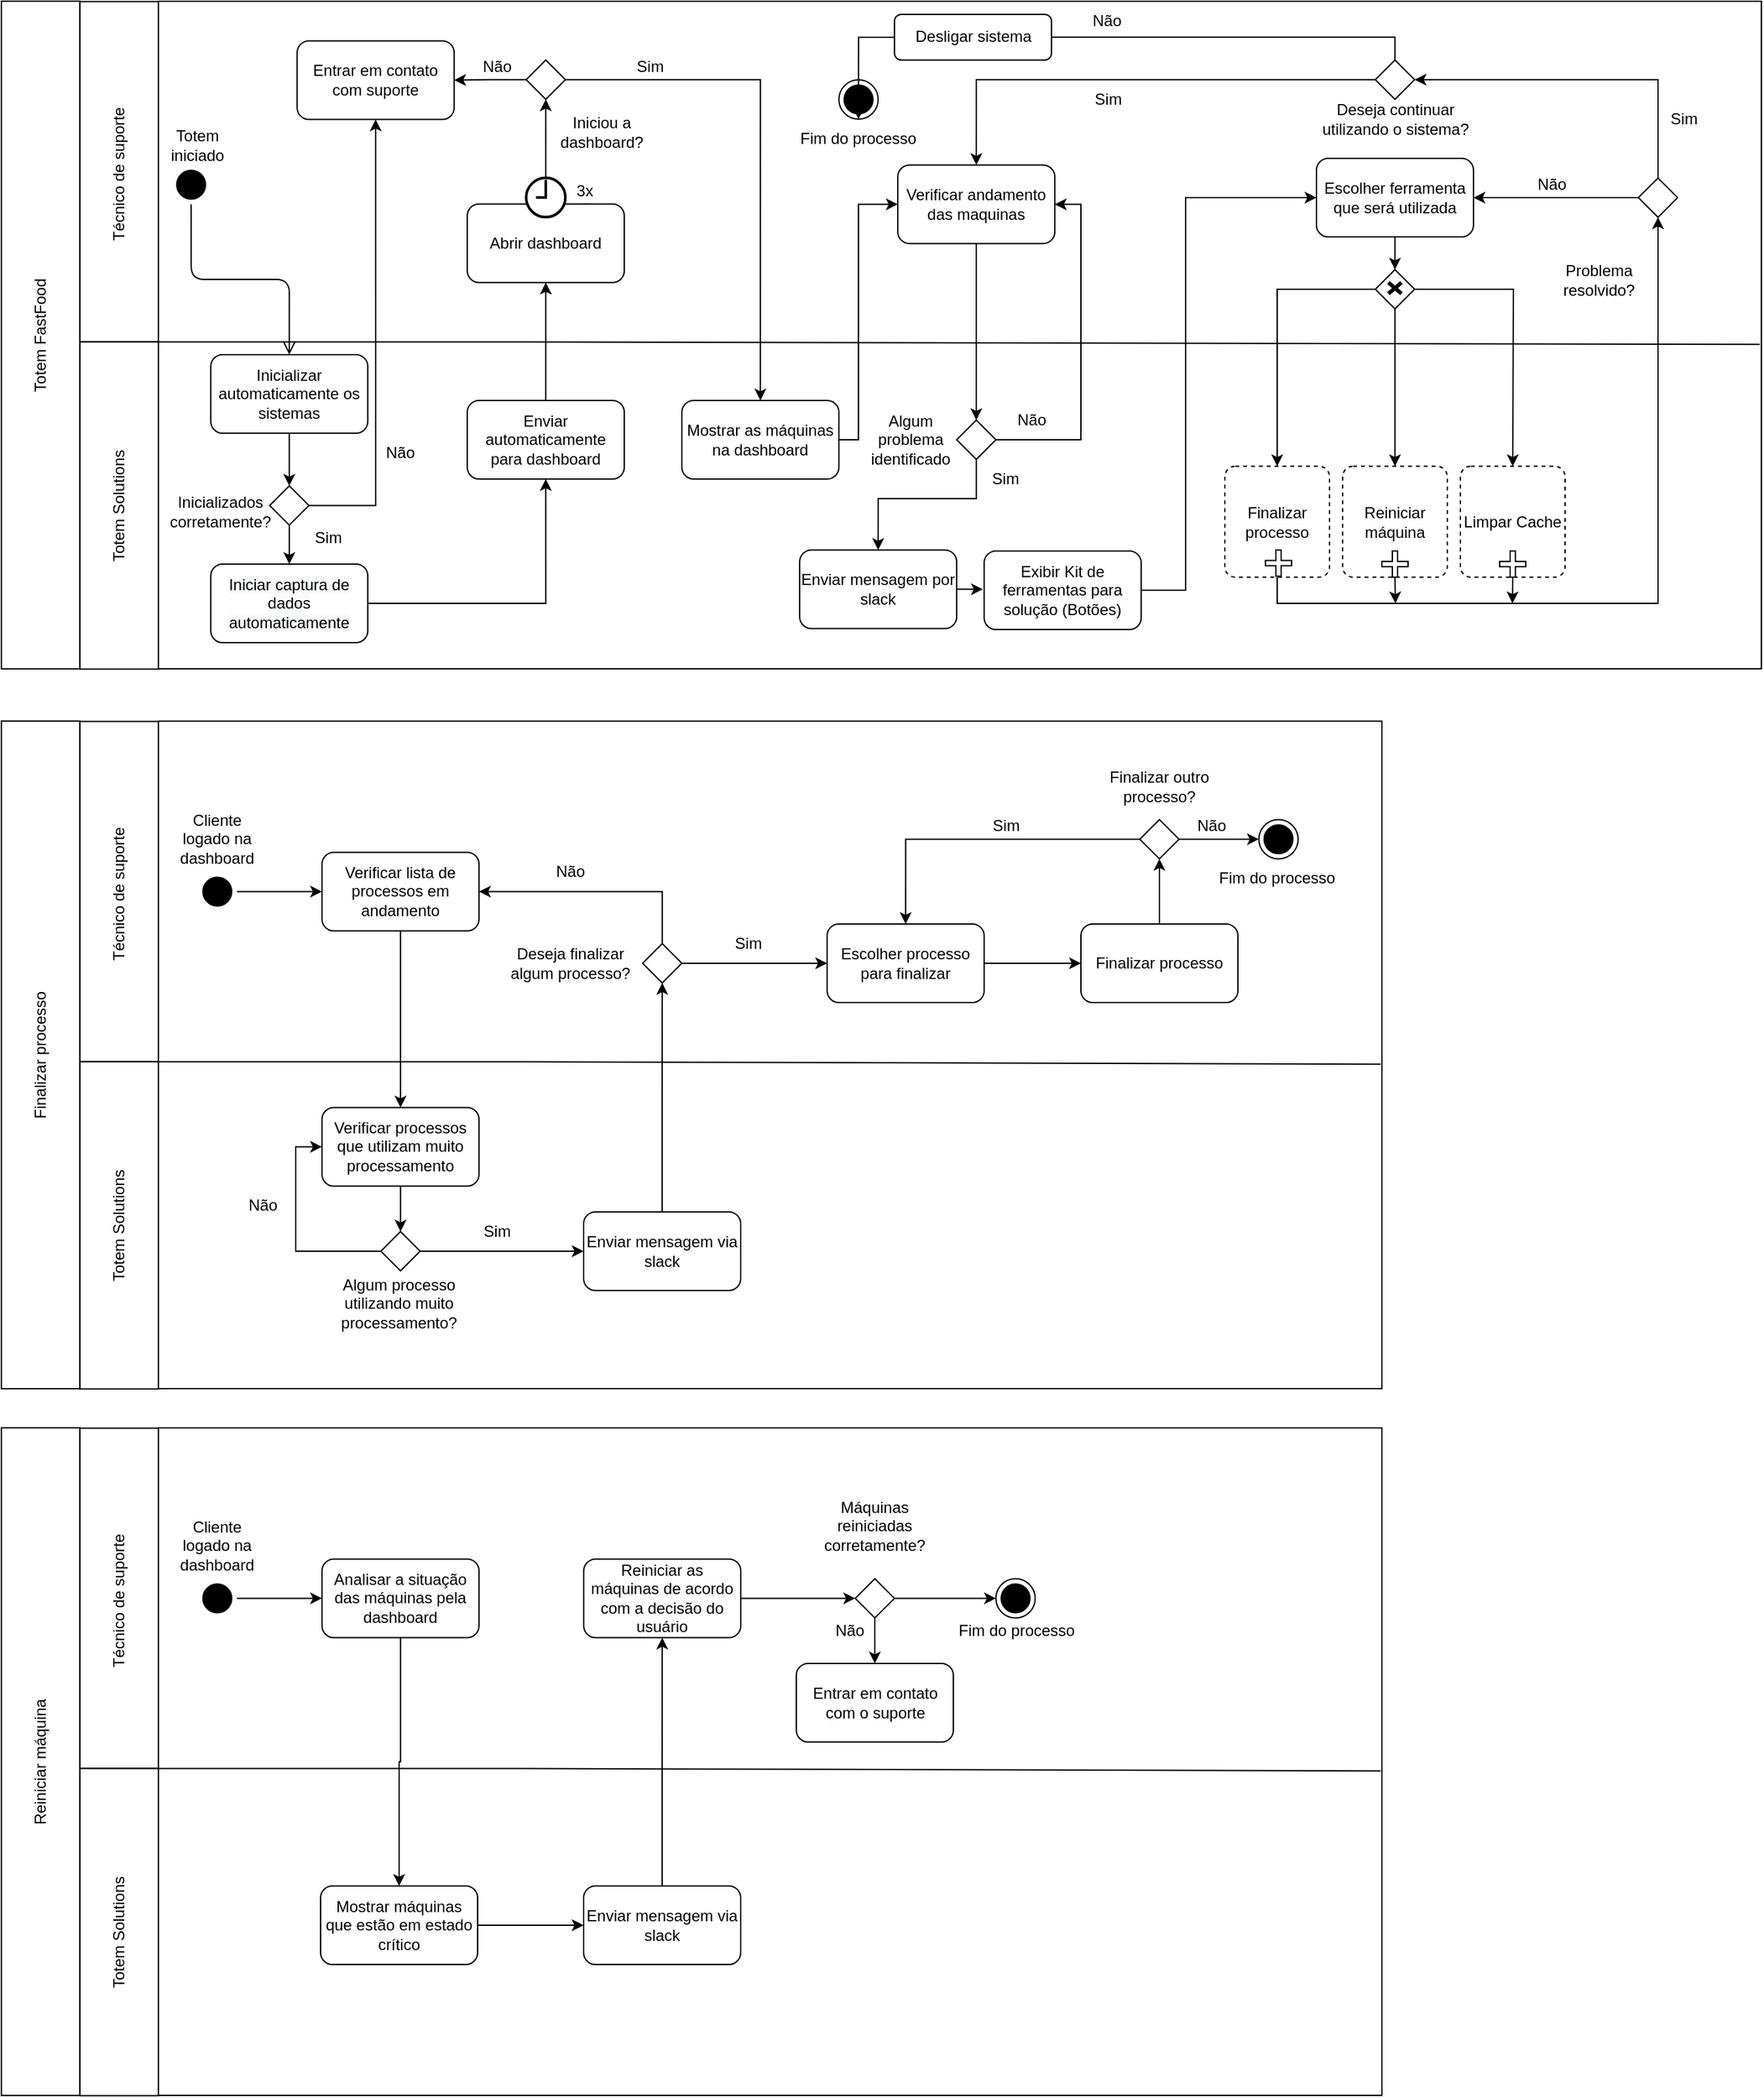 <mxfile version="15.4.1" type="device"><diagram id="uuc64khveuE_hdFwE9vO" name="Page-1"><mxGraphModel dx="1333" dy="870" grid="1" gridSize="10" guides="1" tooltips="1" connect="1" arrows="1" fold="1" page="1" pageScale="1" pageWidth="827" pageHeight="1169" math="0" shadow="0"><root><mxCell id="0"/><mxCell id="1" parent="0"/><mxCell id="BBX8LPi427f3WZxy5C4M-1" value="Totem FastFood" style="rounded=0;whiteSpace=wrap;html=1;rotation=-90;" parent="1" vertex="1"><mxGeometry x="-210" y="555" width="510.16" height="60" as="geometry"/></mxCell><mxCell id="LKRVqriF_gfksiMAgB8M-1" value="Técnico de suporte&amp;nbsp;" style="rounded=0;whiteSpace=wrap;html=1;rotation=-90;" parent="1" vertex="1"><mxGeometry x="-24.93" y="430.23" width="260" height="60" as="geometry"/></mxCell><mxCell id="LKRVqriF_gfksiMAgB8M-2" value="Totem Solutions" style="rounded=0;whiteSpace=wrap;html=1;rotation=-90;" parent="1" vertex="1"><mxGeometry x="-19.93" y="685.23" width="250" height="60" as="geometry"/></mxCell><mxCell id="LKRVqriF_gfksiMAgB8M-3" value="" style="rounded=0;whiteSpace=wrap;html=1;" parent="1" vertex="1"><mxGeometry x="135.07" y="330" width="1224.93" height="510" as="geometry"/></mxCell><mxCell id="LKRVqriF_gfksiMAgB8M-4" value="" style="ellipse;html=1;shape=startState;fillColor=#000000;strokeColor=#000000;" parent="1" vertex="1"><mxGeometry x="145.07" y="455.08" width="30" height="30" as="geometry"/></mxCell><mxCell id="LKRVqriF_gfksiMAgB8M-5" value="" style="edgeStyle=orthogonalEdgeStyle;html=1;verticalAlign=bottom;endArrow=open;endSize=8;strokeColor=#000000;entryX=0.5;entryY=0;entryDx=0;entryDy=0;" parent="1" source="LKRVqriF_gfksiMAgB8M-4" edge="1" target="LKRVqriF_gfksiMAgB8M-46"><mxGeometry relative="1" as="geometry"><mxPoint x="195.07" y="495.23" as="targetPoint"/><mxPoint x="235.07" y="485.23" as="sourcePoint"/></mxGeometry></mxCell><mxCell id="LKRVqriF_gfksiMAgB8M-16" style="edgeStyle=orthogonalEdgeStyle;rounded=0;orthogonalLoop=1;jettySize=auto;html=1;exitX=1;exitY=0.5;exitDx=0;exitDy=0;entryX=0.5;entryY=1;entryDx=0;entryDy=0;" parent="1" edge="1" target="LKRVqriF_gfksiMAgB8M-50" source="LKRVqriF_gfksiMAgB8M-49"><mxGeometry relative="1" as="geometry"><mxPoint x="328.07" y="790.23" as="sourcePoint"/><mxPoint x="418.07" y="685.23" as="targetPoint"/><Array as="points"><mxPoint x="431" y="790"/></Array></mxGeometry></mxCell><mxCell id="LKRVqriF_gfksiMAgB8M-18" style="edgeStyle=orthogonalEdgeStyle;rounded=0;orthogonalLoop=1;jettySize=auto;html=1;exitX=0.5;exitY=0;exitDx=0;exitDy=0;entryX=0.5;entryY=1;entryDx=0;entryDy=0;" parent="1" source="LKRVqriF_gfksiMAgB8M-50" edge="1" target="LKRVqriF_gfksiMAgB8M-51"><mxGeometry relative="1" as="geometry"><mxPoint x="435.07" y="625.23" as="sourcePoint"/><mxPoint x="435.07" y="520.23" as="targetPoint"/><Array as="points"/></mxGeometry></mxCell><mxCell id="LKRVqriF_gfksiMAgB8M-20" style="edgeStyle=orthogonalEdgeStyle;rounded=0;orthogonalLoop=1;jettySize=auto;html=1;exitX=0.5;exitY=0;exitDx=0;exitDy=0;entryX=0.5;entryY=1;entryDx=0;entryDy=0;" parent="1" target="LKRVqriF_gfksiMAgB8M-24" edge="1"><mxGeometry relative="1" as="geometry"><mxPoint x="464" y="484.88" as="sourcePoint"/></mxGeometry></mxCell><mxCell id="LKRVqriF_gfksiMAgB8M-22" style="edgeStyle=orthogonalEdgeStyle;rounded=0;orthogonalLoop=1;jettySize=auto;html=1;exitX=0;exitY=0.5;exitDx=0;exitDy=0;entryX=1;entryY=0.5;entryDx=0;entryDy=0;" parent="1" source="LKRVqriF_gfksiMAgB8M-24" edge="1" target="0PJPCy0wvwCRezoY7lpz-14"><mxGeometry relative="1" as="geometry"><Array as="points"/><mxPoint x="404" y="484.88" as="targetPoint"/></mxGeometry></mxCell><mxCell id="LKRVqriF_gfksiMAgB8M-23" style="edgeStyle=orthogonalEdgeStyle;rounded=0;orthogonalLoop=1;jettySize=auto;html=1;exitX=1;exitY=0.5;exitDx=0;exitDy=0;entryX=0.5;entryY=0;entryDx=0;entryDy=0;" parent="1" source="LKRVqriF_gfksiMAgB8M-24" target="yoNsZlh0g0Et_x1IEF31-1" edge="1"><mxGeometry relative="1" as="geometry"><mxPoint x="560.07" y="395.23" as="targetPoint"/></mxGeometry></mxCell><mxCell id="LKRVqriF_gfksiMAgB8M-24" value="" style="rhombus;whiteSpace=wrap;html=1;" parent="1" vertex="1"><mxGeometry x="416.07" y="374.88" width="30" height="30" as="geometry"/></mxCell><mxCell id="LKRVqriF_gfksiMAgB8M-25" value="Sim" style="text;html=1;strokeColor=none;fillColor=none;align=center;verticalAlign=middle;whiteSpace=wrap;rounded=0;" parent="1" vertex="1"><mxGeometry x="491.07" y="370.03" width="40" height="20" as="geometry"/></mxCell><mxCell id="LKRVqriF_gfksiMAgB8M-26" value="Não" style="text;html=1;strokeColor=none;fillColor=none;align=center;verticalAlign=middle;whiteSpace=wrap;rounded=0;" parent="1" vertex="1"><mxGeometry x="374" y="370.03" width="40" height="20" as="geometry"/></mxCell><mxCell id="LKRVqriF_gfksiMAgB8M-54" style="edgeStyle=orthogonalEdgeStyle;rounded=0;orthogonalLoop=1;jettySize=auto;html=1;exitX=0;exitY=0.5;exitDx=0;exitDy=0;entryX=0;entryY=0.5;entryDx=0;entryDy=0;" parent="1" edge="1"><mxGeometry relative="1" as="geometry"><mxPoint x="605.07" y="755.23" as="sourcePoint"/></mxGeometry></mxCell><mxCell id="LKRVqriF_gfksiMAgB8M-42" value="" style="endArrow=none;html=1;entryX=0.999;entryY=0.514;entryDx=0;entryDy=0;entryPerimeter=0;" parent="1" target="LKRVqriF_gfksiMAgB8M-3" edge="1"><mxGeometry width="50" height="50" relative="1" as="geometry"><mxPoint x="135.07" y="590.23" as="sourcePoint"/><mxPoint x="810.07" y="590.23" as="targetPoint"/><Array as="points"><mxPoint x="405.07" y="590.23"/></Array></mxGeometry></mxCell><mxCell id="LKRVqriF_gfksiMAgB8M-44" value="&lt;font style=&quot;vertical-align: inherit&quot;&gt;&lt;font style=&quot;vertical-align: inherit&quot;&gt;Iniciou a dashboard?&lt;/font&gt;&lt;/font&gt;" style="text;html=1;strokeColor=none;fillColor=none;align=center;verticalAlign=middle;whiteSpace=wrap;rounded=0;" parent="1" vertex="1"><mxGeometry x="434" y="420.23" width="80" height="20" as="geometry"/></mxCell><mxCell id="LKRVqriF_gfksiMAgB8M-45" value="Totem iniciado" style="text;html=1;strokeColor=none;fillColor=none;align=center;verticalAlign=middle;whiteSpace=wrap;rounded=0;" parent="1" vertex="1"><mxGeometry x="135.07" y="430.23" width="60" height="20" as="geometry"/></mxCell><mxCell id="0PJPCy0wvwCRezoY7lpz-19" style="edgeStyle=orthogonalEdgeStyle;rounded=0;orthogonalLoop=1;jettySize=auto;html=1;entryX=0.5;entryY=0;entryDx=0;entryDy=0;" edge="1" parent="1" source="LKRVqriF_gfksiMAgB8M-46" target="0PJPCy0wvwCRezoY7lpz-7"><mxGeometry relative="1" as="geometry"/></mxCell><mxCell id="LKRVqriF_gfksiMAgB8M-46" value="&lt;span&gt;Inicializar automaticamente os sistemas&lt;/span&gt;" style="rounded=1;whiteSpace=wrap;html=1;" parent="1" vertex="1"><mxGeometry x="175.07" y="600" width="120" height="60" as="geometry"/></mxCell><mxCell id="LKRVqriF_gfksiMAgB8M-49" value="&lt;span style=&quot;color: rgb(0, 0, 0); font-family: helvetica; font-size: 12px; font-style: normal; font-weight: 400; letter-spacing: normal; text-align: center; text-indent: 0px; text-transform: none; word-spacing: 0px; background-color: rgb(248, 249, 250); display: inline; float: none;&quot;&gt;Iniciar captura de dados automaticamente&lt;/span&gt;" style="rounded=1;whiteSpace=wrap;html=1;" parent="1" vertex="1"><mxGeometry x="175.07" y="760" width="120" height="60" as="geometry"/></mxCell><mxCell id="LKRVqriF_gfksiMAgB8M-50" value="&lt;span&gt;Enviar automaticamente para dashboard&lt;/span&gt;" style="rounded=1;whiteSpace=wrap;html=1;" parent="1" vertex="1"><mxGeometry x="371.07" y="635" width="120" height="60" as="geometry"/></mxCell><mxCell id="LKRVqriF_gfksiMAgB8M-51" value="&lt;span&gt;Abrir dashboard&lt;/span&gt;" style="rounded=1;whiteSpace=wrap;html=1;" parent="1" vertex="1"><mxGeometry x="371.07" y="484.88" width="120" height="60" as="geometry"/></mxCell><mxCell id="yoNsZlh0g0Et_x1IEF31-33" style="edgeStyle=orthogonalEdgeStyle;rounded=0;orthogonalLoop=1;jettySize=auto;html=1;entryX=0;entryY=0.5;entryDx=0;entryDy=0;" parent="1" source="yoNsZlh0g0Et_x1IEF31-1" target="yoNsZlh0g0Et_x1IEF31-31" edge="1"><mxGeometry relative="1" as="geometry"><Array as="points"><mxPoint x="670" y="665"/><mxPoint x="670" y="485"/></Array></mxGeometry></mxCell><mxCell id="yoNsZlh0g0Et_x1IEF31-1" value="Mostrar as máquinas na dashboard" style="rounded=1;whiteSpace=wrap;html=1;" parent="1" vertex="1"><mxGeometry x="535.07" y="635" width="120" height="60" as="geometry"/></mxCell><mxCell id="0PJPCy0wvwCRezoY7lpz-30" style="edgeStyle=orthogonalEdgeStyle;rounded=0;orthogonalLoop=1;jettySize=auto;html=1;entryX=0.5;entryY=0;entryDx=0;entryDy=0;" edge="1" parent="1" source="yoNsZlh0g0Et_x1IEF31-31" target="0PJPCy0wvwCRezoY7lpz-27"><mxGeometry relative="1" as="geometry"/></mxCell><mxCell id="yoNsZlh0g0Et_x1IEF31-31" value="&lt;span&gt;Verificar andamento das maquinas&lt;/span&gt;" style="rounded=1;whiteSpace=wrap;html=1;" parent="1" vertex="1"><mxGeometry x="700.07" y="455.08" width="120" height="60" as="geometry"/></mxCell><mxCell id="0PJPCy0wvwCRezoY7lpz-50" style="edgeStyle=orthogonalEdgeStyle;rounded=0;orthogonalLoop=1;jettySize=auto;html=1;strokeColor=#000000;" edge="1" parent="1" source="yoNsZlh0g0Et_x1IEF31-36" target="0PJPCy0wvwCRezoY7lpz-49"><mxGeometry relative="1" as="geometry"/></mxCell><mxCell id="yoNsZlh0g0Et_x1IEF31-36" value="Enviar mensagem por slack" style="rounded=1;whiteSpace=wrap;html=1;" parent="1" vertex="1"><mxGeometry x="625.07" y="749.23" width="120" height="60" as="geometry"/></mxCell><mxCell id="yoNsZlh0g0Et_x1IEF31-43" style="edgeStyle=orthogonalEdgeStyle;rounded=0;orthogonalLoop=1;jettySize=auto;html=1;exitX=0.5;exitY=1;exitDx=0;exitDy=0;entryX=0.5;entryY=0;entryDx=0;entryDy=0;" parent="1" source="yoNsZlh0g0Et_x1IEF31-39" target="yoNsZlh0g0Et_x1IEF31-42" edge="1"><mxGeometry relative="1" as="geometry"/></mxCell><mxCell id="yoNsZlh0g0Et_x1IEF31-39" value="Escolher ferramenta que será utilizada" style="rounded=1;whiteSpace=wrap;html=1;" parent="1" vertex="1"><mxGeometry x="1020" y="450.03" width="120" height="60" as="geometry"/></mxCell><mxCell id="yoNsZlh0g0Et_x1IEF31-46" style="edgeStyle=orthogonalEdgeStyle;rounded=0;orthogonalLoop=1;jettySize=auto;html=1;exitX=0;exitY=0.5;exitDx=0;exitDy=0;entryX=0.5;entryY=0;entryDx=0;entryDy=0;" parent="1" source="yoNsZlh0g0Et_x1IEF31-42" edge="1"><mxGeometry relative="1" as="geometry"><mxPoint x="990" y="685.23" as="targetPoint"/><Array as="points"><mxPoint x="990" y="550"/></Array></mxGeometry></mxCell><mxCell id="yoNsZlh0g0Et_x1IEF31-50" style="edgeStyle=orthogonalEdgeStyle;rounded=0;orthogonalLoop=1;jettySize=auto;html=1;exitX=1;exitY=0.5;exitDx=0;exitDy=0;entryX=0.5;entryY=0;entryDx=0;entryDy=0;" parent="1" source="yoNsZlh0g0Et_x1IEF31-42" edge="1"><mxGeometry relative="1" as="geometry"><mxPoint x="1170" y="685.23" as="targetPoint"/></mxGeometry></mxCell><mxCell id="yoNsZlh0g0Et_x1IEF31-42" value="" style="rhombus;whiteSpace=wrap;html=1;" parent="1" vertex="1"><mxGeometry x="1065" y="535" width="30" height="30" as="geometry"/></mxCell><mxCell id="yoNsZlh0g0Et_x1IEF31-48" style="edgeStyle=orthogonalEdgeStyle;rounded=0;orthogonalLoop=1;jettySize=auto;html=1;entryX=0.5;entryY=0;entryDx=0;entryDy=0;exitX=0.5;exitY=1;exitDx=0;exitDy=0;" parent="1" source="yoNsZlh0g0Et_x1IEF31-42" edge="1"><mxGeometry relative="1" as="geometry"><mxPoint x="1080" y="570" as="sourcePoint"/><mxPoint x="1080" y="685.23" as="targetPoint"/></mxGeometry></mxCell><mxCell id="yoNsZlh0g0Et_x1IEF31-41" value="" style="shape=umlDestroy;whiteSpace=wrap;html=1;strokeWidth=3;" parent="1" vertex="1"><mxGeometry x="1075" y="544.88" width="10" height="8.5" as="geometry"/></mxCell><mxCell id="yoNsZlh0g0Et_x1IEF31-62" style="edgeStyle=orthogonalEdgeStyle;rounded=0;orthogonalLoop=1;jettySize=auto;html=1;exitX=0.5;exitY=1;exitDx=0;exitDy=0;" parent="1" source="yoNsZlh0g0Et_x1IEF31-51" target="yoNsZlh0g0Et_x1IEF31-61" edge="1"><mxGeometry relative="1" as="geometry"/></mxCell><mxCell id="yoNsZlh0g0Et_x1IEF31-51" value="Finalizar processo" style="rounded=1;arcSize=10;whiteSpace=wrap;html=1;align=center;dashed=1;" parent="1" vertex="1"><mxGeometry x="950" y="685.23" width="80" height="84.77" as="geometry"/></mxCell><mxCell id="yoNsZlh0g0Et_x1IEF31-63" style="edgeStyle=orthogonalEdgeStyle;rounded=0;orthogonalLoop=1;jettySize=auto;html=1;exitX=0.5;exitY=1;exitDx=0;exitDy=0;" parent="1" source="yoNsZlh0g0Et_x1IEF31-52" edge="1"><mxGeometry relative="1" as="geometry"><mxPoint x="1080.353" y="790.0" as="targetPoint"/></mxGeometry></mxCell><mxCell id="yoNsZlh0g0Et_x1IEF31-52" value="Reiniciar máquina" style="rounded=1;arcSize=10;whiteSpace=wrap;html=1;align=center;dashed=1;" parent="1" vertex="1"><mxGeometry x="1040" y="685.23" width="80" height="84.77" as="geometry"/></mxCell><mxCell id="yoNsZlh0g0Et_x1IEF31-53" value="Limpar Cache" style="rounded=1;arcSize=10;whiteSpace=wrap;html=1;align=center;dashed=1;" parent="1" vertex="1"><mxGeometry x="1130" y="685.23" width="80" height="84.77" as="geometry"/></mxCell><mxCell id="yoNsZlh0g0Et_x1IEF31-54" value="" style="shape=cross;whiteSpace=wrap;html=1;" parent="1" vertex="1"><mxGeometry x="981" y="749.23" width="20" height="20" as="geometry"/></mxCell><mxCell id="yoNsZlh0g0Et_x1IEF31-58" value="" style="shape=cross;whiteSpace=wrap;html=1;" parent="1" vertex="1"><mxGeometry x="1070" y="750" width="20" height="20" as="geometry"/></mxCell><mxCell id="yoNsZlh0g0Et_x1IEF31-64" style="edgeStyle=orthogonalEdgeStyle;rounded=0;orthogonalLoop=1;jettySize=auto;html=1;exitX=0.5;exitY=1;exitDx=0;exitDy=0;exitPerimeter=0;" parent="1" source="yoNsZlh0g0Et_x1IEF31-59" edge="1"><mxGeometry relative="1" as="geometry"><mxPoint x="1169.765" y="790.0" as="targetPoint"/></mxGeometry></mxCell><mxCell id="yoNsZlh0g0Et_x1IEF31-59" value="" style="shape=cross;whiteSpace=wrap;html=1;" parent="1" vertex="1"><mxGeometry x="1160" y="750" width="20" height="20" as="geometry"/></mxCell><mxCell id="yoNsZlh0g0Et_x1IEF31-66" style="edgeStyle=orthogonalEdgeStyle;rounded=0;orthogonalLoop=1;jettySize=auto;html=1;exitX=0;exitY=0.5;exitDx=0;exitDy=0;" parent="1" source="yoNsZlh0g0Et_x1IEF31-61" target="yoNsZlh0g0Et_x1IEF31-39" edge="1"><mxGeometry relative="1" as="geometry"/></mxCell><mxCell id="0PJPCy0wvwCRezoY7lpz-38" style="edgeStyle=orthogonalEdgeStyle;rounded=0;orthogonalLoop=1;jettySize=auto;html=1;entryX=1;entryY=0.5;entryDx=0;entryDy=0;" edge="1" parent="1" source="yoNsZlh0g0Et_x1IEF31-61" target="0PJPCy0wvwCRezoY7lpz-37"><mxGeometry relative="1" as="geometry"><Array as="points"><mxPoint x="1281" y="390"/></Array></mxGeometry></mxCell><mxCell id="yoNsZlh0g0Et_x1IEF31-61" value="" style="rhombus;whiteSpace=wrap;html=1;" parent="1" vertex="1"><mxGeometry x="1266" y="465.03" width="30" height="30" as="geometry"/></mxCell><mxCell id="yoNsZlh0g0Et_x1IEF31-67" value="Problema resolvido?" style="text;html=1;strokeColor=none;fillColor=none;align=center;verticalAlign=middle;whiteSpace=wrap;rounded=0;" parent="1" vertex="1"><mxGeometry x="1191" y="533.38" width="89.93" height="20" as="geometry"/></mxCell><mxCell id="yoNsZlh0g0Et_x1IEF31-68" value="Não" style="text;html=1;strokeColor=none;fillColor=none;align=center;verticalAlign=middle;whiteSpace=wrap;rounded=0;" parent="1" vertex="1"><mxGeometry x="1180" y="460.08" width="40" height="20" as="geometry"/></mxCell><mxCell id="yoNsZlh0g0Et_x1IEF31-69" value="Sim" style="text;html=1;strokeColor=none;fillColor=none;align=center;verticalAlign=middle;whiteSpace=wrap;rounded=0;" parent="1" vertex="1"><mxGeometry x="1281" y="410.23" width="40" height="20" as="geometry"/></mxCell><mxCell id="0PJPCy0wvwCRezoY7lpz-8" style="edgeStyle=orthogonalEdgeStyle;rounded=0;orthogonalLoop=1;jettySize=auto;html=1;entryX=0.5;entryY=0;entryDx=0;entryDy=0;" edge="1" parent="1" source="0PJPCy0wvwCRezoY7lpz-7" target="LKRVqriF_gfksiMAgB8M-49"><mxGeometry relative="1" as="geometry"/></mxCell><mxCell id="0PJPCy0wvwCRezoY7lpz-16" style="edgeStyle=orthogonalEdgeStyle;rounded=0;orthogonalLoop=1;jettySize=auto;html=1;entryX=0.5;entryY=1;entryDx=0;entryDy=0;" edge="1" parent="1" source="0PJPCy0wvwCRezoY7lpz-7" target="0PJPCy0wvwCRezoY7lpz-14"><mxGeometry relative="1" as="geometry"><Array as="points"><mxPoint x="301" y="715"/></Array></mxGeometry></mxCell><mxCell id="0PJPCy0wvwCRezoY7lpz-7" value="" style="rhombus;whiteSpace=wrap;html=1;" vertex="1" parent="1"><mxGeometry x="220.07" y="700.23" width="30" height="30" as="geometry"/></mxCell><mxCell id="0PJPCy0wvwCRezoY7lpz-11" value="Inicializados corretamente?" style="text;html=1;strokeColor=none;fillColor=none;align=center;verticalAlign=middle;whiteSpace=wrap;rounded=0;" vertex="1" parent="1"><mxGeometry x="145.07" y="700.23" width="74.93" height="39.77" as="geometry"/></mxCell><mxCell id="0PJPCy0wvwCRezoY7lpz-12" value="Sim" style="text;html=1;strokeColor=none;fillColor=none;align=center;verticalAlign=middle;whiteSpace=wrap;rounded=0;" vertex="1" parent="1"><mxGeometry x="230.07" y="720" width="69.93" height="40" as="geometry"/></mxCell><mxCell id="0PJPCy0wvwCRezoY7lpz-14" value="Entrar em contato com suporte" style="rounded=1;whiteSpace=wrap;html=1;" vertex="1" parent="1"><mxGeometry x="241.07" y="360.23" width="120" height="60" as="geometry"/></mxCell><mxCell id="0PJPCy0wvwCRezoY7lpz-20" value="Não" style="text;html=1;strokeColor=none;fillColor=none;align=center;verticalAlign=middle;whiteSpace=wrap;rounded=0;" vertex="1" parent="1"><mxGeometry x="285.11" y="655" width="69.93" height="40" as="geometry"/></mxCell><mxCell id="0PJPCy0wvwCRezoY7lpz-24" value="" style="html=1;verticalLabelPosition=bottom;align=center;labelBackgroundColor=#ffffff;verticalAlign=top;strokeWidth=2;strokeColor=#000000;shadow=0;dashed=0;shape=mxgraph.ios7.icons.clock;" vertex="1" parent="1"><mxGeometry x="416.07" y="464.88" width="30" height="30" as="geometry"/></mxCell><mxCell id="0PJPCy0wvwCRezoY7lpz-28" style="edgeStyle=orthogonalEdgeStyle;rounded=0;orthogonalLoop=1;jettySize=auto;html=1;entryX=0.5;entryY=0;entryDx=0;entryDy=0;" edge="1" parent="1" source="0PJPCy0wvwCRezoY7lpz-27" target="yoNsZlh0g0Et_x1IEF31-36"><mxGeometry relative="1" as="geometry"><Array as="points"><mxPoint x="760" y="710"/><mxPoint x="685" y="710"/></Array></mxGeometry></mxCell><mxCell id="0PJPCy0wvwCRezoY7lpz-35" style="edgeStyle=orthogonalEdgeStyle;rounded=0;orthogonalLoop=1;jettySize=auto;html=1;entryX=1;entryY=0.5;entryDx=0;entryDy=0;" edge="1" parent="1" source="0PJPCy0wvwCRezoY7lpz-27" target="yoNsZlh0g0Et_x1IEF31-31"><mxGeometry relative="1" as="geometry"><Array as="points"><mxPoint x="840" y="665"/><mxPoint x="840" y="485"/></Array></mxGeometry></mxCell><mxCell id="0PJPCy0wvwCRezoY7lpz-27" value="" style="rhombus;whiteSpace=wrap;html=1;" vertex="1" parent="1"><mxGeometry x="745.07" y="650" width="30" height="30" as="geometry"/></mxCell><mxCell id="0PJPCy0wvwCRezoY7lpz-31" value="Algum problema identificado" style="text;html=1;strokeColor=none;fillColor=none;align=center;verticalAlign=middle;whiteSpace=wrap;rounded=0;" vertex="1" parent="1"><mxGeometry x="670" y="650" width="80" height="30" as="geometry"/></mxCell><mxCell id="0PJPCy0wvwCRezoY7lpz-32" value="Sim" style="text;html=1;strokeColor=none;fillColor=none;align=center;verticalAlign=middle;whiteSpace=wrap;rounded=0;" vertex="1" parent="1"><mxGeometry x="735" y="680" width="95" height="30" as="geometry"/></mxCell><mxCell id="0PJPCy0wvwCRezoY7lpz-33" value="Não" style="text;html=1;strokeColor=none;fillColor=none;align=center;verticalAlign=middle;whiteSpace=wrap;rounded=0;" vertex="1" parent="1"><mxGeometry x="760" y="635" width="85.07" height="30" as="geometry"/></mxCell><mxCell id="0PJPCy0wvwCRezoY7lpz-40" style="edgeStyle=orthogonalEdgeStyle;rounded=0;orthogonalLoop=1;jettySize=auto;html=1;entryX=0.5;entryY=0;entryDx=0;entryDy=0;" edge="1" parent="1" source="0PJPCy0wvwCRezoY7lpz-37" target="yoNsZlh0g0Et_x1IEF31-31"><mxGeometry relative="1" as="geometry"/></mxCell><mxCell id="0PJPCy0wvwCRezoY7lpz-44" style="edgeStyle=orthogonalEdgeStyle;rounded=0;orthogonalLoop=1;jettySize=auto;html=1;entryX=0.5;entryY=1;entryDx=0;entryDy=0;startArrow=none;" edge="1" parent="1" source="0PJPCy0wvwCRezoY7lpz-47" target="0PJPCy0wvwCRezoY7lpz-43"><mxGeometry relative="1" as="geometry"><Array as="points"><mxPoint x="670" y="358"/></Array></mxGeometry></mxCell><mxCell id="0PJPCy0wvwCRezoY7lpz-37" value="" style="rhombus;whiteSpace=wrap;html=1;" vertex="1" parent="1"><mxGeometry x="1065" y="374.88" width="30" height="30" as="geometry"/></mxCell><mxCell id="0PJPCy0wvwCRezoY7lpz-39" value="Deseja continuar utilizando o sistema?" style="text;html=1;strokeColor=none;fillColor=none;align=center;verticalAlign=middle;whiteSpace=wrap;rounded=0;" vertex="1" parent="1"><mxGeometry x="1022.5" y="405.23" width="115" height="30" as="geometry"/></mxCell><mxCell id="0PJPCy0wvwCRezoY7lpz-43" value="" style="ellipse;html=1;shape=endState;fillColor=#000000;strokeColor=#000000;" vertex="1" parent="1"><mxGeometry x="655.07" y="390.03" width="30" height="30" as="geometry"/></mxCell><mxCell id="0PJPCy0wvwCRezoY7lpz-45" value="Não" style="text;html=1;strokeColor=none;fillColor=none;align=center;verticalAlign=middle;whiteSpace=wrap;rounded=0;" vertex="1" parent="1"><mxGeometry x="840" y="330" width="40" height="30.03" as="geometry"/></mxCell><mxCell id="0PJPCy0wvwCRezoY7lpz-46" value="Sim" style="text;html=1;strokeColor=none;fillColor=none;align=center;verticalAlign=middle;whiteSpace=wrap;rounded=0;" vertex="1" parent="1"><mxGeometry x="841" y="390.23" width="40" height="29.77" as="geometry"/></mxCell><mxCell id="0PJPCy0wvwCRezoY7lpz-47" value="&lt;span&gt;Desligar sistema&lt;/span&gt;" style="rounded=1;whiteSpace=wrap;html=1;" vertex="1" parent="1"><mxGeometry x="697.53" y="339.96" width="120" height="34.92" as="geometry"/></mxCell><mxCell id="0PJPCy0wvwCRezoY7lpz-48" value="" style="edgeStyle=orthogonalEdgeStyle;rounded=0;orthogonalLoop=1;jettySize=auto;html=1;entryX=1;entryY=0.5;entryDx=0;entryDy=0;endArrow=none;" edge="1" parent="1" source="0PJPCy0wvwCRezoY7lpz-37" target="0PJPCy0wvwCRezoY7lpz-47"><mxGeometry relative="1" as="geometry"><mxPoint x="1040" y="374.88" as="sourcePoint"/><mxPoint x="686.07" y="355.03" as="targetPoint"/><Array as="points"><mxPoint x="1080" y="357"/></Array></mxGeometry></mxCell><mxCell id="0PJPCy0wvwCRezoY7lpz-51" style="edgeStyle=orthogonalEdgeStyle;rounded=0;orthogonalLoop=1;jettySize=auto;html=1;entryX=0;entryY=0.5;entryDx=0;entryDy=0;strokeColor=#000000;" edge="1" parent="1" source="0PJPCy0wvwCRezoY7lpz-49" target="yoNsZlh0g0Et_x1IEF31-39"><mxGeometry relative="1" as="geometry"><Array as="points"><mxPoint x="920" y="780"/><mxPoint x="920" y="480"/></Array></mxGeometry></mxCell><mxCell id="0PJPCy0wvwCRezoY7lpz-49" value="Exibir Kit de ferramentas para solução (Botões)" style="rounded=1;whiteSpace=wrap;html=1;" vertex="1" parent="1"><mxGeometry x="766.07" y="750" width="120" height="60" as="geometry"/></mxCell><mxCell id="0PJPCy0wvwCRezoY7lpz-52" value="3x" style="text;html=1;strokeColor=none;fillColor=none;align=center;verticalAlign=middle;whiteSpace=wrap;rounded=0;" vertex="1" parent="1"><mxGeometry x="431.07" y="460.23" width="60" height="30" as="geometry"/></mxCell><mxCell id="0PJPCy0wvwCRezoY7lpz-55" value="Finalizar processo" style="rounded=0;whiteSpace=wrap;html=1;rotation=-90;" vertex="1" parent="1"><mxGeometry x="-210" y="1105" width="510.16" height="60" as="geometry"/></mxCell><mxCell id="0PJPCy0wvwCRezoY7lpz-56" value="Técnico de suporte&amp;nbsp;" style="rounded=0;whiteSpace=wrap;html=1;rotation=-90;" vertex="1" parent="1"><mxGeometry x="-24.93" y="980.23" width="260" height="60" as="geometry"/></mxCell><mxCell id="0PJPCy0wvwCRezoY7lpz-57" value="Totem Solutions" style="rounded=0;whiteSpace=wrap;html=1;rotation=-90;" vertex="1" parent="1"><mxGeometry x="-19.93" y="1235.23" width="250" height="60" as="geometry"/></mxCell><mxCell id="0PJPCy0wvwCRezoY7lpz-58" value="" style="rounded=0;whiteSpace=wrap;html=1;" vertex="1" parent="1"><mxGeometry x="135.07" y="880" width="934.93" height="510" as="geometry"/></mxCell><mxCell id="0PJPCy0wvwCRezoY7lpz-69" value="" style="endArrow=none;html=1;entryX=0.999;entryY=0.514;entryDx=0;entryDy=0;entryPerimeter=0;" edge="1" target="0PJPCy0wvwCRezoY7lpz-58" parent="1"><mxGeometry width="50" height="50" relative="1" as="geometry"><mxPoint x="135.07" y="1140.23" as="sourcePoint"/><mxPoint x="810.07" y="1140.23" as="targetPoint"/><Array as="points"><mxPoint x="405.07" y="1140.23"/></Array></mxGeometry></mxCell><mxCell id="0PJPCy0wvwCRezoY7lpz-135" style="edgeStyle=orthogonalEdgeStyle;rounded=0;orthogonalLoop=1;jettySize=auto;html=1;entryX=0;entryY=0.5;entryDx=0;entryDy=0;strokeColor=#000000;" edge="1" parent="1" source="0PJPCy0wvwCRezoY7lpz-131" target="0PJPCy0wvwCRezoY7lpz-134"><mxGeometry relative="1" as="geometry"/></mxCell><mxCell id="0PJPCy0wvwCRezoY7lpz-131" value="" style="ellipse;html=1;shape=startState;fillColor=#000000;strokeColor=#000000;" vertex="1" parent="1"><mxGeometry x="165.07" y="995.23" width="30" height="30" as="geometry"/></mxCell><mxCell id="0PJPCy0wvwCRezoY7lpz-132" value="Cliente logado na dashboard" style="text;html=1;strokeColor=none;fillColor=none;align=center;verticalAlign=middle;whiteSpace=wrap;rounded=0;" vertex="1" parent="1"><mxGeometry x="150.07" y="945.23" width="60" height="50" as="geometry"/></mxCell><mxCell id="0PJPCy0wvwCRezoY7lpz-148" style="edgeStyle=orthogonalEdgeStyle;rounded=0;orthogonalLoop=1;jettySize=auto;html=1;entryX=0.5;entryY=0;entryDx=0;entryDy=0;strokeColor=#000000;" edge="1" parent="1" source="0PJPCy0wvwCRezoY7lpz-134" target="0PJPCy0wvwCRezoY7lpz-144"><mxGeometry relative="1" as="geometry"/></mxCell><mxCell id="0PJPCy0wvwCRezoY7lpz-134" value="Verificar lista de processos em andamento" style="rounded=1;whiteSpace=wrap;html=1;" vertex="1" parent="1"><mxGeometry x="260.07" y="980.23" width="120" height="60" as="geometry"/></mxCell><mxCell id="0PJPCy0wvwCRezoY7lpz-149" style="edgeStyle=orthogonalEdgeStyle;rounded=0;orthogonalLoop=1;jettySize=auto;html=1;entryX=0.5;entryY=0;entryDx=0;entryDy=0;strokeColor=#000000;" edge="1" parent="1" source="0PJPCy0wvwCRezoY7lpz-144" target="0PJPCy0wvwCRezoY7lpz-146"><mxGeometry relative="1" as="geometry"/></mxCell><mxCell id="0PJPCy0wvwCRezoY7lpz-144" value="Verificar processos que utilizam muito processamento" style="rounded=1;whiteSpace=wrap;html=1;" vertex="1" parent="1"><mxGeometry x="260.07" y="1175.23" width="120" height="60" as="geometry"/></mxCell><mxCell id="0PJPCy0wvwCRezoY7lpz-150" style="edgeStyle=orthogonalEdgeStyle;rounded=0;orthogonalLoop=1;jettySize=auto;html=1;entryX=0;entryY=0.5;entryDx=0;entryDy=0;strokeColor=#000000;" edge="1" parent="1" source="0PJPCy0wvwCRezoY7lpz-146" target="0PJPCy0wvwCRezoY7lpz-144"><mxGeometry relative="1" as="geometry"><Array as="points"><mxPoint x="240" y="1285"/><mxPoint x="240" y="1205"/></Array></mxGeometry></mxCell><mxCell id="0PJPCy0wvwCRezoY7lpz-154" style="edgeStyle=orthogonalEdgeStyle;rounded=0;orthogonalLoop=1;jettySize=auto;html=1;entryX=0;entryY=0.5;entryDx=0;entryDy=0;strokeColor=#000000;" edge="1" parent="1" source="0PJPCy0wvwCRezoY7lpz-146" target="0PJPCy0wvwCRezoY7lpz-153"><mxGeometry relative="1" as="geometry"/></mxCell><mxCell id="0PJPCy0wvwCRezoY7lpz-146" value="" style="rhombus;whiteSpace=wrap;html=1;" vertex="1" parent="1"><mxGeometry x="305.08" y="1270" width="30" height="30" as="geometry"/></mxCell><mxCell id="0PJPCy0wvwCRezoY7lpz-147" value="Algum processo utilizando muito processamento?" style="text;html=1;strokeColor=none;fillColor=none;align=center;verticalAlign=middle;whiteSpace=wrap;rounded=0;" vertex="1" parent="1"><mxGeometry x="264" y="1310" width="110" height="30" as="geometry"/></mxCell><mxCell id="0PJPCy0wvwCRezoY7lpz-151" value="Não" style="text;html=1;strokeColor=none;fillColor=none;align=center;verticalAlign=middle;whiteSpace=wrap;rounded=0;" vertex="1" parent="1"><mxGeometry x="160" y="1235.23" width="110" height="30" as="geometry"/></mxCell><mxCell id="0PJPCy0wvwCRezoY7lpz-152" value="Sim" style="text;html=1;strokeColor=none;fillColor=none;align=center;verticalAlign=middle;whiteSpace=wrap;rounded=0;" vertex="1" parent="1"><mxGeometry x="339.0" y="1255" width="110" height="30" as="geometry"/></mxCell><mxCell id="0PJPCy0wvwCRezoY7lpz-158" style="edgeStyle=orthogonalEdgeStyle;rounded=0;orthogonalLoop=1;jettySize=auto;html=1;entryX=0.5;entryY=1;entryDx=0;entryDy=0;strokeColor=#000000;" edge="1" parent="1" source="0PJPCy0wvwCRezoY7lpz-153" target="0PJPCy0wvwCRezoY7lpz-157"><mxGeometry relative="1" as="geometry"/></mxCell><mxCell id="0PJPCy0wvwCRezoY7lpz-153" value="Enviar mensagem via slack" style="rounded=1;whiteSpace=wrap;html=1;" vertex="1" parent="1"><mxGeometry x="460.0" y="1255" width="120" height="60" as="geometry"/></mxCell><mxCell id="0PJPCy0wvwCRezoY7lpz-160" style="edgeStyle=orthogonalEdgeStyle;rounded=0;orthogonalLoop=1;jettySize=auto;html=1;strokeColor=#000000;entryX=1;entryY=0.5;entryDx=0;entryDy=0;" edge="1" parent="1" source="0PJPCy0wvwCRezoY7lpz-157" target="0PJPCy0wvwCRezoY7lpz-134"><mxGeometry relative="1" as="geometry"><mxPoint x="320" y="1065.0" as="targetPoint"/><Array as="points"><mxPoint x="520" y="1010"/></Array></mxGeometry></mxCell><mxCell id="0PJPCy0wvwCRezoY7lpz-164" style="edgeStyle=orthogonalEdgeStyle;rounded=0;orthogonalLoop=1;jettySize=auto;html=1;entryX=0;entryY=0.5;entryDx=0;entryDy=0;strokeColor=#000000;" edge="1" parent="1" source="0PJPCy0wvwCRezoY7lpz-157" target="0PJPCy0wvwCRezoY7lpz-163"><mxGeometry relative="1" as="geometry"/></mxCell><mxCell id="0PJPCy0wvwCRezoY7lpz-157" value="" style="rhombus;whiteSpace=wrap;html=1;" vertex="1" parent="1"><mxGeometry x="505.07" y="1050" width="30" height="30" as="geometry"/></mxCell><mxCell id="0PJPCy0wvwCRezoY7lpz-159" value="Deseja finalizar algum processo?" style="text;html=1;strokeColor=none;fillColor=none;align=center;verticalAlign=middle;whiteSpace=wrap;rounded=0;" vertex="1" parent="1"><mxGeometry x="395.07" y="1050" width="110" height="30" as="geometry"/></mxCell><mxCell id="0PJPCy0wvwCRezoY7lpz-161" value="Não" style="text;html=1;strokeColor=none;fillColor=none;align=center;verticalAlign=middle;whiteSpace=wrap;rounded=0;" vertex="1" parent="1"><mxGeometry x="395.07" y="980.23" width="110" height="30" as="geometry"/></mxCell><mxCell id="0PJPCy0wvwCRezoY7lpz-168" style="edgeStyle=orthogonalEdgeStyle;rounded=0;orthogonalLoop=1;jettySize=auto;html=1;entryX=0;entryY=0.5;entryDx=0;entryDy=0;strokeColor=#000000;" edge="1" parent="1" source="0PJPCy0wvwCRezoY7lpz-163" target="0PJPCy0wvwCRezoY7lpz-167"><mxGeometry relative="1" as="geometry"/></mxCell><mxCell id="0PJPCy0wvwCRezoY7lpz-163" value="Escolher processo para finalizar" style="rounded=1;whiteSpace=wrap;html=1;" vertex="1" parent="1"><mxGeometry x="646.07" y="1035" width="120" height="60" as="geometry"/></mxCell><mxCell id="0PJPCy0wvwCRezoY7lpz-165" value="Sim" style="text;html=1;strokeColor=none;fillColor=none;align=center;verticalAlign=middle;whiteSpace=wrap;rounded=0;" vertex="1" parent="1"><mxGeometry x="531.07" y="1035" width="110" height="30" as="geometry"/></mxCell><mxCell id="0PJPCy0wvwCRezoY7lpz-172" style="edgeStyle=orthogonalEdgeStyle;rounded=0;orthogonalLoop=1;jettySize=auto;html=1;entryX=0.5;entryY=1;entryDx=0;entryDy=0;strokeColor=#000000;" edge="1" parent="1" source="0PJPCy0wvwCRezoY7lpz-167" target="0PJPCy0wvwCRezoY7lpz-171"><mxGeometry relative="1" as="geometry"/></mxCell><mxCell id="0PJPCy0wvwCRezoY7lpz-167" value="Finalizar processo" style="rounded=1;whiteSpace=wrap;html=1;" vertex="1" parent="1"><mxGeometry x="840" y="1035" width="120" height="60" as="geometry"/></mxCell><mxCell id="0PJPCy0wvwCRezoY7lpz-174" style="edgeStyle=orthogonalEdgeStyle;rounded=0;orthogonalLoop=1;jettySize=auto;html=1;entryX=0.5;entryY=0;entryDx=0;entryDy=0;strokeColor=#000000;" edge="1" parent="1" source="0PJPCy0wvwCRezoY7lpz-171" target="0PJPCy0wvwCRezoY7lpz-163"><mxGeometry relative="1" as="geometry"/></mxCell><mxCell id="0PJPCy0wvwCRezoY7lpz-178" style="edgeStyle=orthogonalEdgeStyle;rounded=0;orthogonalLoop=1;jettySize=auto;html=1;entryX=0;entryY=0.5;entryDx=0;entryDy=0;strokeColor=#000000;" edge="1" parent="1" source="0PJPCy0wvwCRezoY7lpz-171" target="0PJPCy0wvwCRezoY7lpz-177"><mxGeometry relative="1" as="geometry"/></mxCell><mxCell id="0PJPCy0wvwCRezoY7lpz-171" value="" style="rhombus;whiteSpace=wrap;html=1;" vertex="1" parent="1"><mxGeometry x="885" y="955.23" width="30" height="30" as="geometry"/></mxCell><mxCell id="0PJPCy0wvwCRezoY7lpz-173" value="Finalizar outro processo?" style="text;html=1;strokeColor=none;fillColor=none;align=center;verticalAlign=middle;whiteSpace=wrap;rounded=0;" vertex="1" parent="1"><mxGeometry x="845" y="915.23" width="110" height="30" as="geometry"/></mxCell><mxCell id="0PJPCy0wvwCRezoY7lpz-175" value="Sim" style="text;html=1;strokeColor=none;fillColor=none;align=center;verticalAlign=middle;whiteSpace=wrap;rounded=0;" vertex="1" parent="1"><mxGeometry x="727.5" y="945.23" width="110" height="30" as="geometry"/></mxCell><mxCell id="0PJPCy0wvwCRezoY7lpz-177" value="" style="ellipse;html=1;shape=endState;fillColor=#000000;strokeColor=#000000;" vertex="1" parent="1"><mxGeometry x="976" y="955.23" width="30" height="30" as="geometry"/></mxCell><mxCell id="0PJPCy0wvwCRezoY7lpz-179" value="Fim do processo" style="text;html=1;strokeColor=none;fillColor=none;align=center;verticalAlign=middle;whiteSpace=wrap;rounded=0;" vertex="1" parent="1"><mxGeometry x="935" y="985.23" width="110" height="30" as="geometry"/></mxCell><mxCell id="0PJPCy0wvwCRezoY7lpz-180" value="Não" style="text;html=1;strokeColor=none;fillColor=none;align=center;verticalAlign=middle;whiteSpace=wrap;rounded=0;" vertex="1" parent="1"><mxGeometry x="885" y="945.23" width="110" height="30" as="geometry"/></mxCell><mxCell id="0PJPCy0wvwCRezoY7lpz-219" value="Reiniciar máquina" style="rounded=0;whiteSpace=wrap;html=1;rotation=-90;" vertex="1" parent="1"><mxGeometry x="-210" y="1645" width="510.16" height="60" as="geometry"/></mxCell><mxCell id="0PJPCy0wvwCRezoY7lpz-220" value="Técnico de suporte&amp;nbsp;" style="rounded=0;whiteSpace=wrap;html=1;rotation=-90;" vertex="1" parent="1"><mxGeometry x="-24.93" y="1520.23" width="260" height="60" as="geometry"/></mxCell><mxCell id="0PJPCy0wvwCRezoY7lpz-221" value="Totem Solutions" style="rounded=0;whiteSpace=wrap;html=1;rotation=-90;" vertex="1" parent="1"><mxGeometry x="-19.93" y="1775.23" width="250" height="60" as="geometry"/></mxCell><mxCell id="0PJPCy0wvwCRezoY7lpz-222" value="" style="rounded=0;whiteSpace=wrap;html=1;" vertex="1" parent="1"><mxGeometry x="135.07" y="1420" width="934.93" height="510" as="geometry"/></mxCell><mxCell id="0PJPCy0wvwCRezoY7lpz-223" value="" style="endArrow=none;html=1;entryX=0.999;entryY=0.514;entryDx=0;entryDy=0;entryPerimeter=0;" edge="1" target="0PJPCy0wvwCRezoY7lpz-222" parent="1"><mxGeometry width="50" height="50" relative="1" as="geometry"><mxPoint x="135.07" y="1680.23" as="sourcePoint"/><mxPoint x="810.07" y="1680.23" as="targetPoint"/><Array as="points"><mxPoint x="405.07" y="1680.23"/></Array></mxGeometry></mxCell><mxCell id="0PJPCy0wvwCRezoY7lpz-224" style="edgeStyle=orthogonalEdgeStyle;rounded=0;orthogonalLoop=1;jettySize=auto;html=1;entryX=0;entryY=0.5;entryDx=0;entryDy=0;strokeColor=#000000;" edge="1" source="0PJPCy0wvwCRezoY7lpz-225" target="0PJPCy0wvwCRezoY7lpz-228" parent="1"><mxGeometry relative="1" as="geometry"/></mxCell><mxCell id="0PJPCy0wvwCRezoY7lpz-225" value="" style="ellipse;html=1;shape=startState;fillColor=#000000;strokeColor=#000000;" vertex="1" parent="1"><mxGeometry x="165.07" y="1535.23" width="30" height="30" as="geometry"/></mxCell><mxCell id="0PJPCy0wvwCRezoY7lpz-226" value="Cliente logado na dashboard" style="text;html=1;strokeColor=none;fillColor=none;align=center;verticalAlign=middle;whiteSpace=wrap;rounded=0;" vertex="1" parent="1"><mxGeometry x="150.07" y="1485.23" width="60" height="50" as="geometry"/></mxCell><mxCell id="0PJPCy0wvwCRezoY7lpz-227" style="edgeStyle=orthogonalEdgeStyle;rounded=0;orthogonalLoop=1;jettySize=auto;html=1;entryX=0.5;entryY=0;entryDx=0;entryDy=0;strokeColor=#000000;" edge="1" source="0PJPCy0wvwCRezoY7lpz-228" target="0PJPCy0wvwCRezoY7lpz-257" parent="1"><mxGeometry relative="1" as="geometry"><mxPoint x="320.07" y="1715.23" as="targetPoint"/></mxGeometry></mxCell><mxCell id="0PJPCy0wvwCRezoY7lpz-228" value="Analisar a situação das máquinas pela dashboard" style="rounded=1;whiteSpace=wrap;html=1;" vertex="1" parent="1"><mxGeometry x="260.07" y="1520.23" width="120" height="60" as="geometry"/></mxCell><mxCell id="0PJPCy0wvwCRezoY7lpz-259" style="edgeStyle=orthogonalEdgeStyle;rounded=0;orthogonalLoop=1;jettySize=auto;html=1;entryX=0;entryY=0.5;entryDx=0;entryDy=0;strokeColor=#000000;" edge="1" parent="1" source="0PJPCy0wvwCRezoY7lpz-257" target="0PJPCy0wvwCRezoY7lpz-258"><mxGeometry relative="1" as="geometry"/></mxCell><mxCell id="0PJPCy0wvwCRezoY7lpz-257" value="Mostrar máquinas que estão em estado crítico" style="rounded=1;whiteSpace=wrap;html=1;" vertex="1" parent="1"><mxGeometry x="259.0" y="1770" width="120" height="60" as="geometry"/></mxCell><mxCell id="0PJPCy0wvwCRezoY7lpz-262" style="edgeStyle=orthogonalEdgeStyle;rounded=0;orthogonalLoop=1;jettySize=auto;html=1;entryX=0.5;entryY=1;entryDx=0;entryDy=0;strokeColor=#000000;" edge="1" parent="1" source="0PJPCy0wvwCRezoY7lpz-258" target="0PJPCy0wvwCRezoY7lpz-261"><mxGeometry relative="1" as="geometry"/></mxCell><mxCell id="0PJPCy0wvwCRezoY7lpz-258" value="Enviar mensagem via slack" style="rounded=1;whiteSpace=wrap;html=1;" vertex="1" parent="1"><mxGeometry x="460.0" y="1770" width="120" height="60" as="geometry"/></mxCell><mxCell id="0PJPCy0wvwCRezoY7lpz-265" style="edgeStyle=orthogonalEdgeStyle;rounded=0;orthogonalLoop=1;jettySize=auto;html=1;entryX=0;entryY=0.5;entryDx=0;entryDy=0;strokeColor=#000000;" edge="1" parent="1" source="0PJPCy0wvwCRezoY7lpz-261" target="0PJPCy0wvwCRezoY7lpz-264"><mxGeometry relative="1" as="geometry"/></mxCell><mxCell id="0PJPCy0wvwCRezoY7lpz-261" value="Reiniciar as máquinas de acordo com a decisão do usuário" style="rounded=1;whiteSpace=wrap;html=1;" vertex="1" parent="1"><mxGeometry x="460.07" y="1520.23" width="120" height="60" as="geometry"/></mxCell><mxCell id="0PJPCy0wvwCRezoY7lpz-270" style="edgeStyle=orthogonalEdgeStyle;rounded=0;orthogonalLoop=1;jettySize=auto;html=1;entryX=0.5;entryY=0;entryDx=0;entryDy=0;strokeColor=#000000;" edge="1" parent="1" source="0PJPCy0wvwCRezoY7lpz-264" target="0PJPCy0wvwCRezoY7lpz-269"><mxGeometry relative="1" as="geometry"/></mxCell><mxCell id="0PJPCy0wvwCRezoY7lpz-273" style="edgeStyle=orthogonalEdgeStyle;rounded=0;orthogonalLoop=1;jettySize=auto;html=1;entryX=0;entryY=0.5;entryDx=0;entryDy=0;strokeColor=#000000;" edge="1" parent="1" source="0PJPCy0wvwCRezoY7lpz-264" target="0PJPCy0wvwCRezoY7lpz-272"><mxGeometry relative="1" as="geometry"/></mxCell><mxCell id="0PJPCy0wvwCRezoY7lpz-264" value="" style="rhombus;whiteSpace=wrap;html=1;" vertex="1" parent="1"><mxGeometry x="667.53" y="1535.23" width="30" height="30" as="geometry"/></mxCell><mxCell id="0PJPCy0wvwCRezoY7lpz-268" value="Máquinas reiniciadas corretamente?" style="text;html=1;strokeColor=none;fillColor=none;align=center;verticalAlign=middle;whiteSpace=wrap;rounded=0;" vertex="1" parent="1"><mxGeometry x="628.8" y="1470.23" width="107.47" height="50" as="geometry"/></mxCell><mxCell id="0PJPCy0wvwCRezoY7lpz-269" value="Entrar em contato com o suporte" style="rounded=1;whiteSpace=wrap;html=1;" vertex="1" parent="1"><mxGeometry x="622.53" y="1600" width="120" height="60" as="geometry"/></mxCell><mxCell id="0PJPCy0wvwCRezoY7lpz-271" value="Não" style="text;html=1;strokeColor=none;fillColor=none;align=center;verticalAlign=middle;whiteSpace=wrap;rounded=0;" vertex="1" parent="1"><mxGeometry x="610" y="1550" width="107.47" height="50" as="geometry"/></mxCell><mxCell id="0PJPCy0wvwCRezoY7lpz-272" value="" style="ellipse;html=1;shape=endState;fillColor=#000000;strokeColor=#000000;" vertex="1" parent="1"><mxGeometry x="775.07" y="1535.23" width="30" height="30" as="geometry"/></mxCell><mxCell id="0PJPCy0wvwCRezoY7lpz-274" value="Fim do processo" style="text;html=1;strokeColor=none;fillColor=none;align=center;verticalAlign=middle;whiteSpace=wrap;rounded=0;" vertex="1" parent="1"><mxGeometry x="736.27" y="1560" width="110" height="30" as="geometry"/></mxCell><mxCell id="0PJPCy0wvwCRezoY7lpz-275" value="Fim do processo" style="text;html=1;strokeColor=none;fillColor=none;align=center;verticalAlign=middle;whiteSpace=wrap;rounded=0;" vertex="1" parent="1"><mxGeometry x="615.07" y="420" width="110" height="30" as="geometry"/></mxCell></root></mxGraphModel></diagram></mxfile>